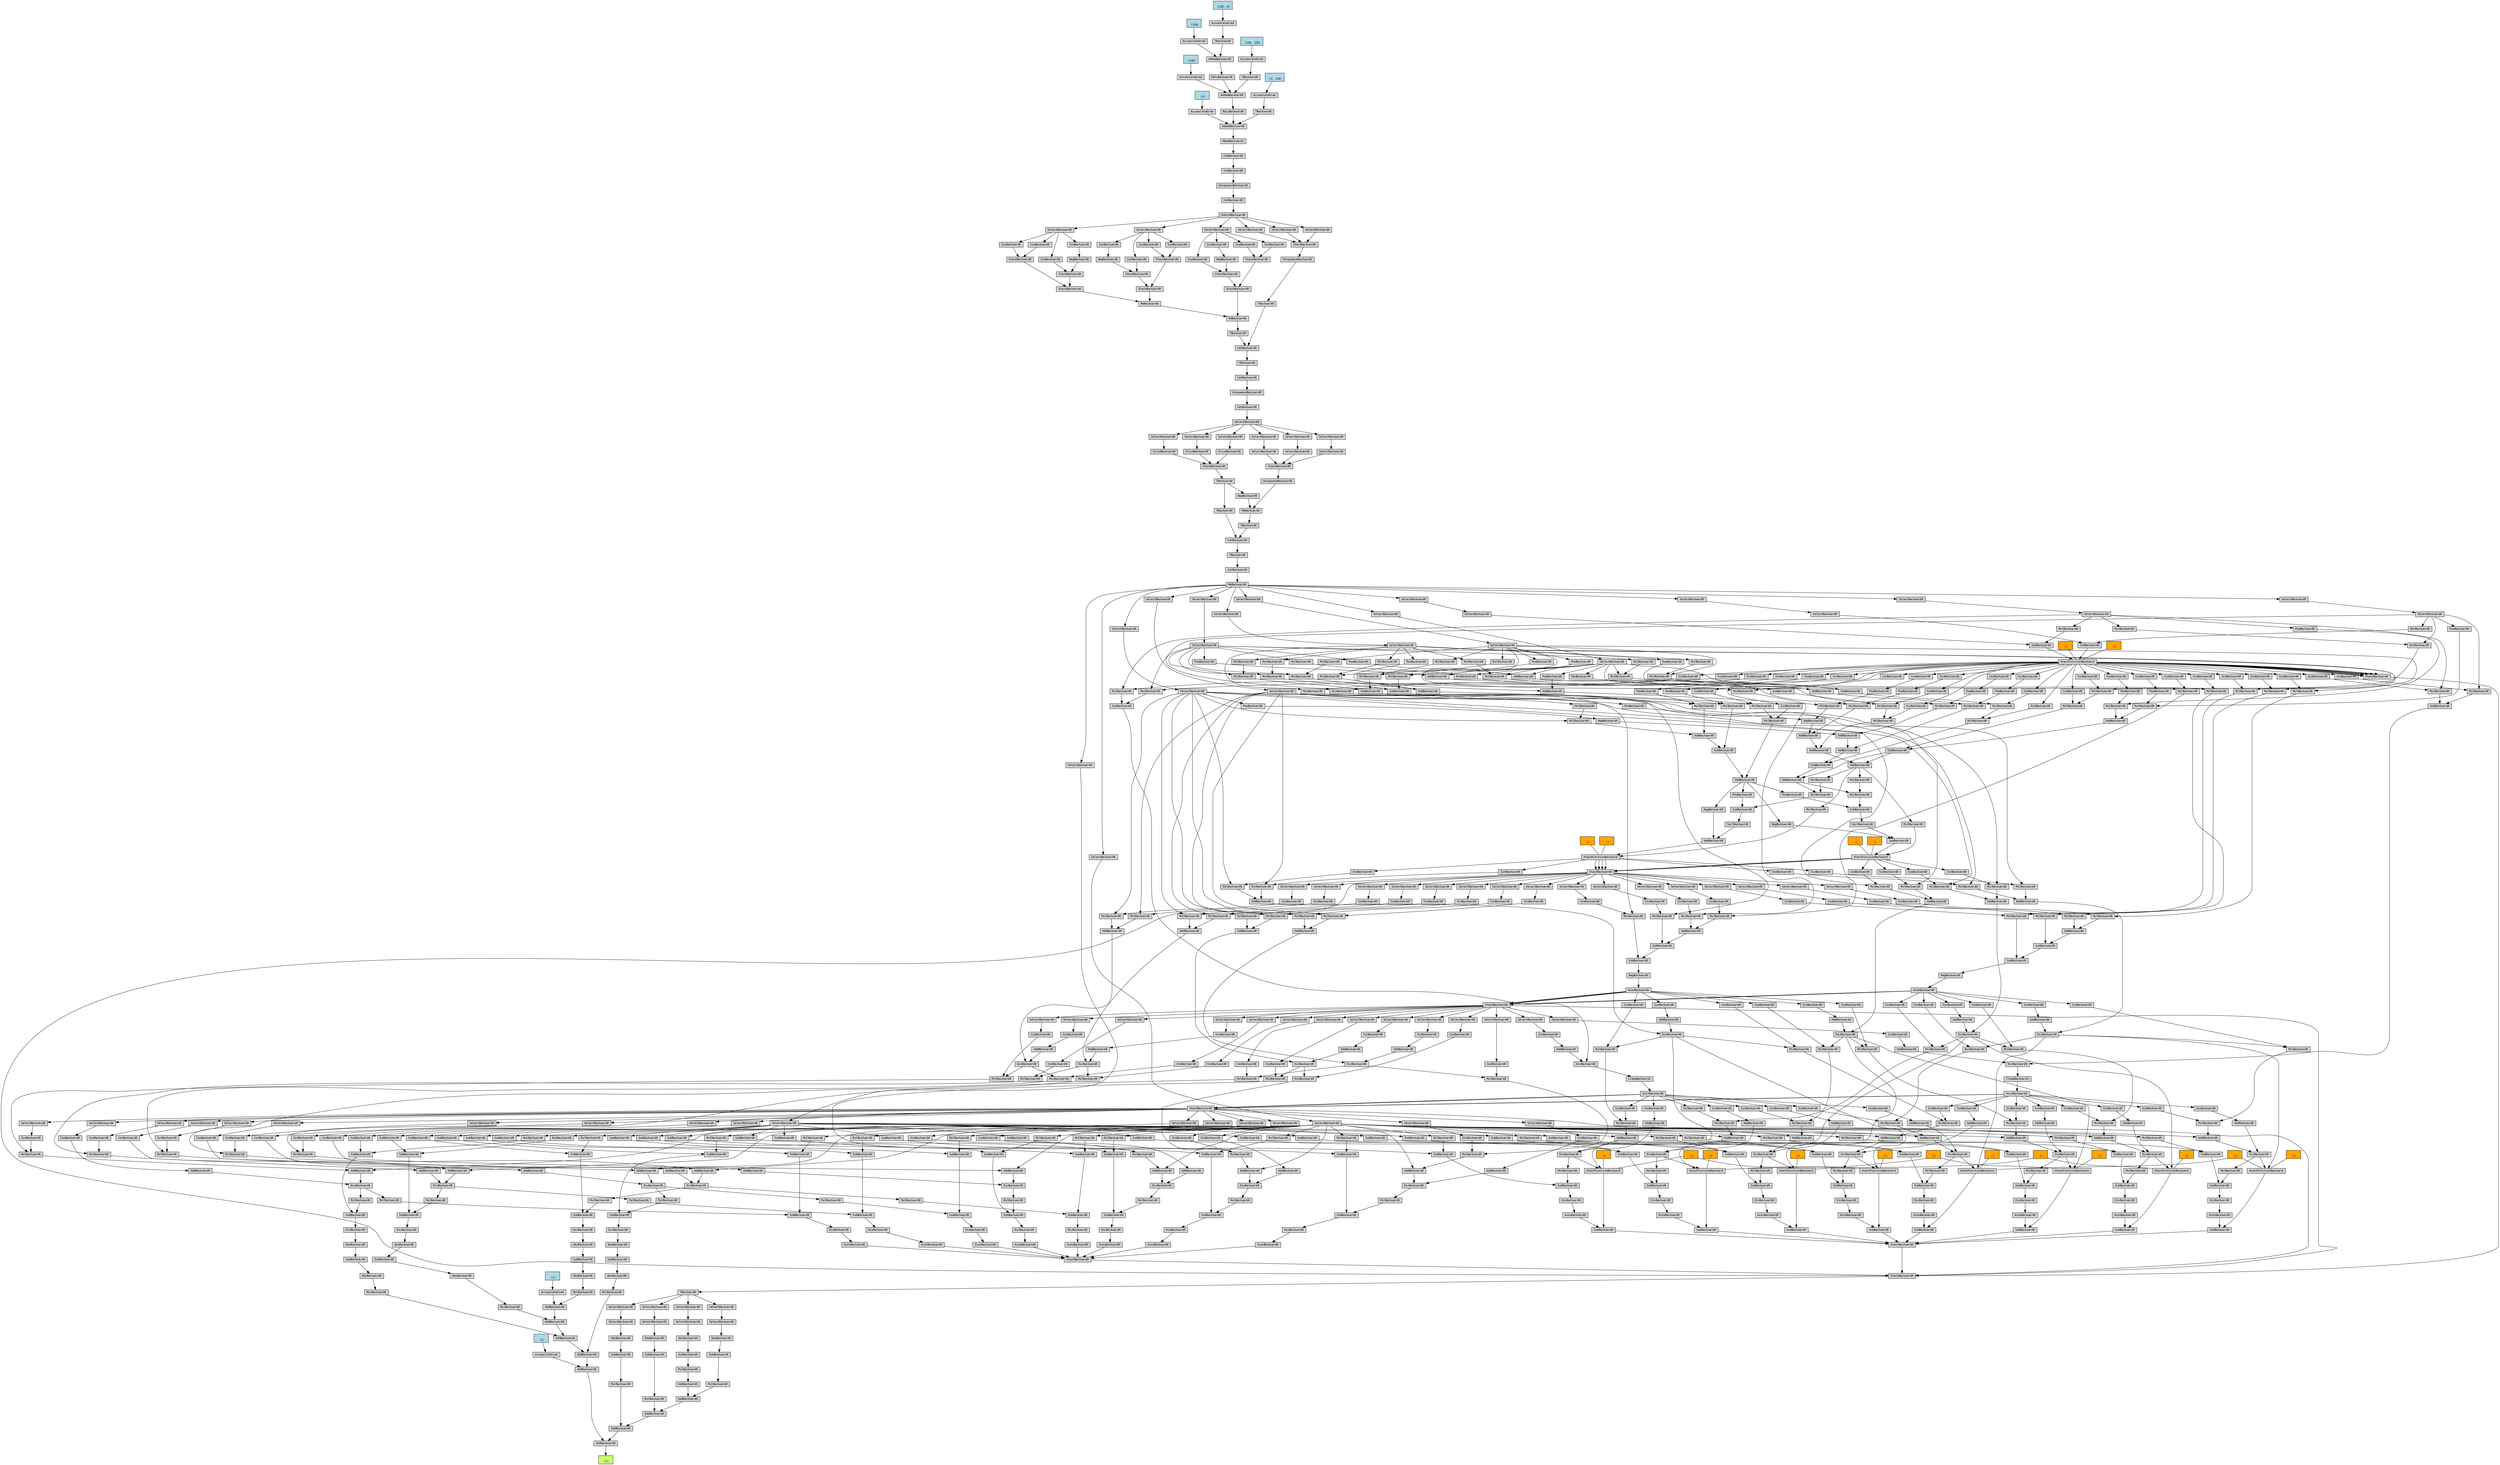 digraph {
	graph [size="278.7,278.7"]
	node [align=left fontname=monospace fontsize=10 height=0.2 ranksep=0.1 shape=box style=filled]
	140115870191984 [label="
 (1)" fillcolor=darkolivegreen1]
	140115869977424 [label=AddBackward0]
	140115869977280 -> 140115869977424
	140115869977280 [label=AddBackward0]
	140115869977712 -> 140115869977280
	140115870004016 [label="
 (1)" fillcolor=lightblue]
	140115870004016 -> 140115869977712
	140115869977712 [label=AccumulateGrad]
	140115869977376 -> 140115869977280
	140115869977376 [label=AddBackward0]
	140115869977520 -> 140115869977376
	140115869977520 [label=AddBackward0]
	140115869977136 -> 140115869977520
	140115869977136 [label=AddBackward0]
	140115869981024 -> 140115869977136
	140115869981024 [label=AddBackward0]
	140115869981120 -> 140115869981024
	140115870066432 [label="
 (1)" fillcolor=lightblue]
	140115870066432 -> 140115869981120
	140115869981120 [label=AccumulateGrad]
	140115869981072 -> 140115869981024
	140115869981072 [label=MulBackward0]
	140115869981168 -> 140115869981072
	140115869981168 [label=AbsBackward0]
	140115869981360 -> 140115869981168
	140115869981360 [label=SubBackward0]
	140115869981456 -> 140115869981360
	140115869981456 [label=AbsBackward0]
	140115869981552 -> 140115869981456
	140115869981552 [label=DivBackward0]
	140115869981648 -> 140115869981552
	140115869981648 [label=SubBackward0]
	140115869981744 -> 140115869981648
	140115869981744 [label=SubBackward0]
	140115869981888 -> 140115869981744
	140115869981888 [label=SubBackward0]
	140115869982032 -> 140115869981888
	140115869982032 [label=SelectBackward0]
	140115869982128 -> 140115869982032
	140115869982128 [label=SelectBackward0]
	140115869982224 -> 140115869982128
	140115869982224 [label=MmBackward0]
	140115869982320 -> 140115869982224
	140115869982320 [label=CatBackward0]
	140115869982416 -> 140115869982320
	140115869982416 [label=TBackward0]
	140115869982512 -> 140115869982416
	140115869982512 [label=CatBackward0]
	140115869982608 -> 140115869982512
	140115869982608 [label=TBackward0]
	140115869982752 -> 140115869982608
	140115869982752 [label=TBackward0]
	140115869982848 -> 140115869982752
	140115869982848 [label=StackBackward0]
	140115869982944 -> 140115869982848
	140115869982944 [label=SliceBackward0]
	140115869983136 -> 140115869982944
	140115869983136 [label=SelectBackward0]
	140115869983232 -> 140115869983136
	140115869983232 [label=SelectBackward0]
	140115869983328 -> 140115869983232
	140115869983328 [label=CatBackward0]
	140115869983424 -> 140115869983328
	140115869983424 [label=UnsqueezeBackward0]
	140115869983520 -> 140115869983424
	140115869983520 [label=CatBackward0]
	140115869983616 -> 140115869983520
	140115869983616 [label=TBackward0]
	140115869983712 -> 140115869983616
	140115869983712 [label=CatBackward0]
	140115869983808 -> 140115869983712
	140115869983808 [label=TBackward0]
	140115869983952 -> 140115869983808
	140115869983952 [label=MmBackward0]
	140115869984048 -> 140115869983952
	140115869984048 [label=StackBackward0]
	140115869984192 -> 140115869984048
	140115869984192 [label=StackBackward0]
	140115869984336 -> 140115869984192
	140115869984336 [label=CosBackward0]
	140115869984480 -> 140115869984336
	140115869984480 [label=SelectBackward0]
	140115869984576 -> 140115869984480
	140115869984576 [label=UnbindBackward0]
	140115869984672 -> 140115869984576
	140115869984672 [label=CatBackward0]
	140115869984768 -> 140115869984672
	140115869984768 [label=UnsqueezeBackward0]
	140115869984864 -> 140115869984768
	140115869984864 [label=CatBackward0]
	140115869984960 -> 140115869984864
	140115869984960 [label=CatBackward0]
	140115869985056 -> 140115869984960
	140115869985056 [label=MeanBackward1]
	140115869985152 -> 140115869985056
	140115869985152 [label=AddmmBackward0]
	140115869985200 -> 140115869985152
	140115869994256 [label="
 (3)" fillcolor=lightblue]
	140115869994256 -> 140115869985200
	140115869985200 [label=AccumulateGrad]
	140115869984384 -> 140115869985152
	140115869984384 [label=ReluBackward0]
	140115869985392 -> 140115869984384
	140115869985392 [label=AddmmBackward0]
	140115869985680 -> 140115869985392
	140115973860992 [label="
 (128)" fillcolor=lightblue]
	140115973860992 -> 140115869985680
	140115869985680 [label=AccumulateGrad]
	140115869985632 -> 140115869985392
	140115869985632 [label=ReluBackward0]
	140115869985776 -> 140115869985632
	140115869985776 [label=AddmmBackward0]
	140115869986016 -> 140115869985776
	140115973277072 [label="
 (128)" fillcolor=lightblue]
	140115973277072 -> 140115869986016
	140115869986016 [label=AccumulateGrad]
	140115869985968 -> 140115869985776
	140115869985968 [label=TBackward0]
	140115869986064 -> 140115869985968
	140115877026192 [label="
 (128, 6)" fillcolor=lightblue]
	140115877026192 -> 140115869986064
	140115869986064 [label=AccumulateGrad]
	140115869985584 -> 140115869985392
	140115869985584 [label=TBackward0]
	140115869986160 -> 140115869985584
	140115973858192 [label="
 (128, 128)" fillcolor=lightblue]
	140115973858192 -> 140115869986160
	140115869986160 [label=AccumulateGrad]
	140115869985296 -> 140115869985152
	140115869985296 [label=TBackward0]
	140115869985920 -> 140115869985296
	140115869994096 [label="
 (3, 128)" fillcolor=lightblue]
	140115869994096 -> 140115869985920
	140115869985920 [label=AccumulateGrad]
	140115869984288 -> 140115869984192
	140115869984288 [label=NegBackward0]
	140115869984624 -> 140115869984288
	140115869984624 [label=SinBackward0]
	140115869984480 -> 140115869984624
	140115869984144 -> 140115869984048
	140115869984144 [label=StackBackward0]
	140115869984816 -> 140115869984144
	140115869984816 [label=SinBackward0]
	140115869984480 -> 140115869984816
	140115869984528 -> 140115869984144
	140115869984528 [label=CosBackward0]
	140115869984480 -> 140115869984528
	140115869984000 -> 140115869983952
	140115869984000 [label=MmBackward0]
	140115869984720 -> 140115869984000
	140115869984720 [label=StackBackward0]
	140115869985008 -> 140115869984720
	140115869985008 [label=StackBackward0]
	140115869985728 -> 140115869985008
	140115869985728 [label=CosBackward0]
	140115869985536 -> 140115869985728
	140115869985536 [label=SelectBackward0]
	140115869984576 -> 140115869985536
	140115869985344 -> 140115869985008
	140115869985344 [label=SinBackward0]
	140115869985536 -> 140115869985344
	140115869984912 -> 140115869984720
	140115869984912 [label=StackBackward0]
	140115869986208 -> 140115869984912
	140115869986208 [label=NegBackward0]
	140115869986400 -> 140115869986208
	140115869986400 [label=SinBackward0]
	140115869985536 -> 140115869986400
	140115869985872 -> 140115869984912
	140115869985872 [label=CosBackward0]
	140115869985536 -> 140115869985872
	140115869984240 -> 140115869984000
	140115869984240 [label=StackBackward0]
	140115869986448 -> 140115869984240
	140115869986448 [label=StackBackward0]
	140115869986304 -> 140115869986448
	140115869986304 [label=CosBackward0]
	140115869986640 -> 140115869986304
	140115869986640 [label=SelectBackward0]
	140115869984576 -> 140115869986640
	140115869986352 -> 140115869986448
	140115869986352 [label=NegBackward0]
	140115869986688 -> 140115869986352
	140115869986688 [label=SinBackward0]
	140115869986640 -> 140115869986688
	140115869985104 -> 140115869984240
	140115869985104 [label=StackBackward0]
	140115869986784 -> 140115869985104
	140115869986784 [label=SinBackward0]
	140115869986640 -> 140115869986784
	140115869986736 -> 140115869985104
	140115869986736 [label=CosBackward0]
	140115869986640 -> 140115869986736
	140115869983760 -> 140115869983712
	140115869983760 [label=TBackward0]
	140115869984096 -> 140115869983760
	140115869984096 [label=UnsqueezeBackward0]
	140115869986496 -> 140115869984096
	140115869986496 [label=StackBackward0]
	140115869986592 -> 140115869986496
	140115869986592 [label=SelectBackward0]
	140115869984576 -> 140115869986592
	140115869986544 -> 140115869986496
	140115869986544 [label=SelectBackward0]
	140115869984576 -> 140115869986544
	140115869983904 -> 140115869986496
	140115869983904 [label=SelectBackward0]
	140115869984576 -> 140115869983904
	140115869982896 -> 140115869982848
	140115869982896 [label=SliceBackward0]
	140115869983280 -> 140115869982896
	140115869983280 [label=SelectBackward0]
	140115869983232 -> 140115869983280
	140115869982656 -> 140115869982848
	140115869982656 [label=SliceBackward0]
	140115869983376 -> 140115869982656
	140115869983376 [label=SelectBackward0]
	140115869983232 -> 140115869983376
	140115869982560 -> 140115869982512
	140115869982560 [label=TBackward0]
	140115869982992 -> 140115869982560
	140115869982992 [label=MmBackward0]
	140115869983568 -> 140115869982992
	140115869983568 [label=NegBackward0]
	140115869982752 -> 140115869983568
	140115869983472 -> 140115869982992
	140115869983472 [label=UnsqueezeBackward0]
	140115869983088 -> 140115869983472
	140115869983088 [label=StackBackward0]
	140115869983856 -> 140115869983088
	140115869983856 [label=SelectBackward0]
	140115869986928 -> 140115869983856
	140115869986928 [label=SelectBackward0]
	140115869983232 -> 140115869986928
	140115869983040 -> 140115869983088
	140115869983040 [label=SelectBackward0]
	140115869986880 -> 140115869983040
	140115869986880 [label=SelectBackward0]
	140115869983232 -> 140115869986880
	140115869983664 -> 140115869983088
	140115869983664 [label=SelectBackward0]
	140115869986832 -> 140115869983664
	140115869986832 [label=SelectBackward0]
	140115869983232 -> 140115869986832
	140115869981840 -> 140115869981744
	140115869981840 [label=MulBackward0]
	140115869982176 -> 140115869981840
	140115869982176 [label=SelectBackward0]
	140115869982368 -> 140115869982176
	140115869982368 [label=SelectBackward0]
	140115869982224 -> 140115869982368
	140115869981696 -> 140115869981648
	140115869981696 [label=MulBackward0]
	140115869982272 -> 140115869981696
	140115869982272 [label=DivBackward0]
	140115869982464 -> 140115869982272
	140115869982464 [label=AddBackward0]
	140115869982176 -> 140115869982464
	140115869982704 -> 140115869982464
	140115869982704 [label=MulBackward0]
	140115869984432 -> 140115869982704
	140115869984432 [label=MulBackward0]
	140115869986976 -> 140115869984432
	140115869986976 [label=DivBackward0]
	140115869987216 -> 140115869986976
	140115869987216 [label=AddBackward0]
	140115869987360 -> 140115869987216
	140115869987360 [label=MulBackward0]
	140115869987504 -> 140115869987360
	140115869987504 [label=SelectBackward0]
	140115869987648 -> 140115869987504
	140115869987648 [label=SelectBackward0]
	140115869982224 -> 140115869987648
	140115869987456 -> 140115869987360
	140115869987456 [label=CosBackward0]
	140115869987696 -> 140115869987456
	140115869987696 [label=SelectBackward0]
	140115869987792 -> 140115869987696
	140115869987792 [label=StackBackward0]
	140115874954784 -> 140115869987792
	140115874954784 [label=Atan2FunctionBackward]
	140115869987936 -> 140115874954784
	140115869987936 [label=AddBackward0]
	140115869988080 -> 140115869987936
	140115869988080 [label=NegBackward0]
	140115869988224 -> 140115869988080
	140115869988224 [label=AddBackward0]
	140115869988320 -> 140115869988224
	140115869988320 [label=SubBackward0]
	140115869988464 -> 140115869988320
	140115869988464 [label=AddBackward0]
	140115869988608 -> 140115869988464
	140115869988608 [label=MulBackward0]
	140115869988752 -> 140115869988608
	140115869988752 [label=MulBackward0]
	140115869988848 -> 140115869988752
	140115869988848 [label=SelectBackward0]
	140115869988944 -> 140115869988848
	140115869988944 [label=SelectBackward0]
	140115869982224 -> 140115869988944
	140115869987504 -> 140115869988608
	140115869988560 -> 140115869988464
	140115869988560 [label=MulBackward0]
	140115869988896 -> 140115869988560
	140115869988896 [label=SubBackward0]
	140115869988656 -> 140115869988896
	140115869988656 [label=MulBackward0]
	140115869989184 -> 140115869988656
	140115869989184 [label=MulBackward0]
	140115869989328 -> 140115869989184
	140115869989328 [label=SelectBackward0]
	140115869989424 -> 140115869989328
	140115869989424 [label=SelectBackward0]
	140115869982224 -> 140115869989424
	140115869989136 -> 140115869988656
	140115869989136 [label=SelectBackward0]
	140115869989520 -> 140115869989136
	140115869989520 [label=SelectBackward0]
	140115869982224 -> 140115869989520
	140115869988992 -> 140115869988896
	140115869988992 [label=MulBackward0]
	140115869989232 -> 140115869988992
	140115869989232 [label=MulBackward0]
	140115869989568 -> 140115869989232
	140115869989568 [label=SelectBackward0]
	140115869989664 -> 140115869989568
	140115869989664 [label=SelectBackward0]
	140115869982224 -> 140115869989664
	140115869989376 -> 140115869988992
	140115869989376 [label=SelectBackward0]
	140115869989760 -> 140115869989376
	140115869989760 [label=SelectBackward0]
	140115869982224 -> 140115869989760
	140115869988800 -> 140115869988560
	140115869988800 [label=PowBackward0]
	140115869989616 -> 140115869988800
	140115869989616 [label=CosBackward0]
	140115874954544 -> 140115869989616
	140115874954544 [label=Atan2FunctionBackward]
	140115869989280 -> 140115874954544
	140115869989280 [label=SubBackward0]
	140115869989904 -> 140115869989280
	140115869989904 [label=SelectBackward0]
	140115869990048 -> 140115869989904
	140115869990048 [label=SelectBackward0]
	140115869982224 -> 140115869990048
	140115869989856 -> 140115869989280
	140115869989856 [label=MulBackward0]
	140115869990096 -> 140115869989856
	140115869990096 [label=SelectBackward0]
	140115869990192 -> 140115869990096
	140115869990192 [label=SelectBackward0]
	140115869982224 -> 140115869990192
	140115869989040 -> 140115874954544
	140115869989040 [label=SubBackward0]
	140115869989952 -> 140115869989040
	140115869989952 [label=SelectBackward0]
	140115869990000 -> 140115869989952
	140115869990000 [label=SelectBackward0]
	140115869982224 -> 140115869990000
	140115869990144 -> 140115869989040
	140115869990144 [label=MulBackward0]
	140115869990336 -> 140115869990144
	140115869990336 [label=SelectBackward0]
	140115869990432 -> 140115869990336
	140115869990432 [label=SelectBackward0]
	140115869982224 -> 140115869990432
	140115870065632 -> 140115874954544 [dir=none]
	140115870065632 [label="
 ()" fillcolor=orange]
	140115870066352 -> 140115874954544 [dir=none]
	140115870066352 [label="
 ()" fillcolor=orange]
	140115869988416 -> 140115869988320
	140115869988416 [label=MulBackward0]
	140115869989088 -> 140115869988416
	140115869989088 [label=SubBackward0]
	140115869989808 -> 140115869989088
	140115869989808 [label=MulBackward0]
	140115869990528 -> 140115869989808
	140115869990528 [label=MulBackward0]
	140115869989328 -> 140115869990528
	140115869989136 -> 140115869989808
	140115869989472 -> 140115869989088
	140115869989472 [label=MulBackward0]
	140115869990480 -> 140115869989472
	140115869990480 [label=MulBackward0]
	140115869989568 -> 140115869990480
	140115869989376 -> 140115869989472
	140115869988704 -> 140115869988416
	140115869988704 [label=PowBackward0]
	140115869990576 -> 140115869988704
	140115869990576 [label=SinBackward0]
	140115874954544 -> 140115869990576
	140115869988272 -> 140115869988224
	140115869988272 [label=MulBackward0]
	140115869990240 -> 140115869988272
	140115869990240 [label=MulBackward0]
	140115869989712 -> 140115869990240
	140115869989712 [label=AddBackward0]
	140115869990720 -> 140115869989712
	140115869990720 [label=MulBackward0]
	140115869990864 -> 140115869990720
	140115869990864 [label=MulBackward0]
	140115869989328 -> 140115869990864
	140115869989376 -> 140115869990720
	140115869990672 -> 140115869989712
	140115869990672 [label=MulBackward0]
	140115869990768 -> 140115869990672
	140115869990768 [label=MulBackward0]
	140115869989568 -> 140115869990768
	140115869989136 -> 140115869990672
	140115869990384 -> 140115869990240
	140115869990384 [label=CosBackward0]
	140115874954544 -> 140115869990384
	140115869988512 -> 140115869988272
	140115869988512 [label=SinBackward0]
	140115874954544 -> 140115869988512
	140115869988032 -> 140115869987936
	140115869988032 [label=SqrtBackward0]
	140115869988368 -> 140115869988032
	140115869988368 [label=SubBackward0]
	140115869990816 -> 140115869988368
	140115869990816 [label=PowBackward0]
	140115869988224 -> 140115869990816
	140115869990624 -> 140115869988368
	140115869990624 [label=MulBackward0]
	140115869990288 -> 140115869990624
	140115869990288 [label=MulBackward0]
	140115870318848 -> 140115869990288
	140115870318848 [label=AddBackward0]
	140115870318944 -> 140115870318848
	140115870318944 [label=AddBackward0]
	140115870319088 -> 140115870318944
	140115870319088 [label=AddBackward0]
	140115870319232 -> 140115870319088
	140115870319232 [label=AddBackward0]
	140115870319376 -> 140115870319232
	140115870319376 [label=PowBackward0]
	140115869988848 -> 140115870319376
	140115870319328 -> 140115870319232
	140115870319328 [label=MulBackward0]
	140115870319424 -> 140115870319328
	140115870319424 [label=AddBackward0]
	140115870319664 -> 140115870319424
	140115870319664 [label=PowBackward0]
	140115869989328 -> 140115870319664
	140115870319616 -> 140115870319424
	140115870319616 [label=PowBackward0]
	140115869989376 -> 140115870319616
	140115870319472 -> 140115870319328
	140115870319472 [label=PowBackward0]
	140115870319760 -> 140115870319472
	140115870319760 [label=CosBackward0]
	140115874954544 -> 140115870319760
	140115870319184 -> 140115870319088
	140115870319184 [label=MulBackward0]
	140115870319712 -> 140115870319184
	140115870319712 [label=AddBackward0]
	140115870319568 -> 140115870319712
	140115870319568 [label=PowBackward0]
	140115869989568 -> 140115870319568
	140115870319808 -> 140115870319712
	140115870319808 [label=PowBackward0]
	140115869989136 -> 140115870319808
	140115870319520 -> 140115870319184
	140115870319520 [label=PowBackward0]
	140115870319952 -> 140115870319520
	140115870319952 [label=SinBackward0]
	140115874954544 -> 140115870319952
	140115870319040 -> 140115870318944
	140115870319040 [label=MulBackward0]
	140115870319904 -> 140115870319040
	140115870319904 [label=MulBackward0]
	140115870319856 -> 140115870319904
	140115870319856 [label=SubBackward0]
	140115870320192 -> 140115870319856
	140115870320192 [label=MulBackward0]
	140115870320336 -> 140115870320192
	140115870320336 [label=MulBackward0]
	140115869989328 -> 140115870320336
	140115869989568 -> 140115870320192
	140115870320144 -> 140115870319856
	140115870320144 [label=MulBackward0]
	140115870320384 -> 140115870320144
	140115870320384 [label=MulBackward0]
	140115869989136 -> 140115870320384
	140115869989376 -> 140115870320144
	140115870320000 -> 140115870319904
	140115870320000 [label=CosBackward0]
	140115874954544 -> 140115870320000
	140115870319280 -> 140115870319040
	140115870319280 [label=SinBackward0]
	140115874954544 -> 140115870319280
	140115870318896 -> 140115870318848
	140115870318896 [label=SubBackward0]
	140115870320432 -> 140115870318896
	140115870320432 [label=AddBackward0]
	140115870320096 -> 140115870320432
	140115870320096 [label=MulBackward0]
	140115870320528 -> 140115870320096
	140115870320528 [label=PowBackward0]
	140115869990096 -> 140115870320528
	140115870320288 -> 140115870320096
	140115870320288 [label=PowBackward0]
	140115870320624 -> 140115870320288
	140115870320624 [label=CosBackward0]
	140115874954544 -> 140115870320624
	140115870320048 -> 140115870320432
	140115870320048 [label=MulBackward0]
	140115870320816 -> 140115870320048
	140115870320816 [label=PowBackward0]
	140115869990336 -> 140115870320816
	140115870320672 -> 140115870320048
	140115870320672 [label=PowBackward0]
	140115870320768 -> 140115870320672
	140115870320768 [label=SinBackward0]
	140115874954544 -> 140115870320768
	140115870319136 -> 140115870318896
	140115870319136 [label=MulBackward0]
	140115870320720 -> 140115870319136
	140115870320720 [label=MulBackward0]
	140115870320864 -> 140115870320720
	140115870320864 [label=MulBackward0]
	140115870321104 -> 140115870320864
	140115870321104 [label=MulBackward0]
	140115869990336 -> 140115870321104
	140115869990096 -> 140115870320864
	140115870320912 -> 140115870320720
	140115870320912 [label=SinBackward0]
	140115874954544 -> 140115870320912
	140115870320240 -> 140115870319136
	140115870320240 [label=CosBackward0]
	140115874954544 -> 140115870320240
	140115870318752 -> 140115869990624
	140115870318752 [label=AddBackward0]
	140115870318992 -> 140115870318752
	140115870318992 [label=SubBackward0]
	140115870321200 -> 140115870318992
	140115870321200 [label=AddBackward0]
	140115870321056 -> 140115870321200
	140115870321056 [label=AddBackward0]
	140115870321296 -> 140115870321056
	140115870321296 [label=NegBackward0]
	140115870321440 -> 140115870321296
	140115870321440 [label=PowBackward0]
	140115869987504 -> 140115870321440
	140115870321248 -> 140115870321056
	140115870321248 [label=MulBackward0]
	140115870321488 -> 140115870321248
	140115870321488 [label=AddBackward0]
	140115870321632 -> 140115870321488
	140115870321632 [label=PowBackward0]
	140115869989568 -> 140115870321632
	140115870321584 -> 140115870321488
	140115870321584 [label=PowBackward0]
	140115869989136 -> 140115870321584
	140115870321536 -> 140115870321248
	140115870321536 [label=PowBackward0]
	140115870321728 -> 140115870321536
	140115870321728 [label=CosBackward0]
	140115874954544 -> 140115870321728
	140115870320960 -> 140115870321200
	140115870320960 [label=MulBackward0]
	140115870321680 -> 140115870320960
	140115870321680 [label=AddBackward0]
	140115870321344 -> 140115870321680
	140115870321344 [label=PowBackward0]
	140115869989328 -> 140115870321344
	140115870321776 -> 140115870321680
	140115870321776 [label=PowBackward0]
	140115869989376 -> 140115870321776
	140115870321392 -> 140115870320960
	140115870321392 [label=PowBackward0]
	140115870321920 -> 140115870321392
	140115870321920 [label=SinBackward0]
	140115874954544 -> 140115870321920
	140115870320480 -> 140115870318992
	140115870320480 [label=MulBackward0]
	140115870321872 -> 140115870320480
	140115870321872 [label=MulBackward0]
	140115870321824 -> 140115870321872
	140115870321824 [label=SubBackward0]
	140115870322160 -> 140115870321824
	140115870322160 [label=MulBackward0]
	140115870322304 -> 140115870322160
	140115870322304 [label=MulBackward0]
	140115869989328 -> 140115870322304
	140115869989568 -> 140115870322160
	140115870322112 -> 140115870321824
	140115870322112 [label=MulBackward0]
	140115870322352 -> 140115870322112
	140115870322352 [label=MulBackward0]
	140115869989136 -> 140115870322352
	140115869989376 -> 140115870322112
	140115870321968 -> 140115870321872
	140115870321968 [label=CosBackward0]
	140115874954544 -> 140115870321968
	140115870321008 -> 140115870320480
	140115870321008 [label=SinBackward0]
	140115874954544 -> 140115870321008
	140115870318896 -> 140115870318752
	140115869987600 -> 140115874954784
	140115869987600 [label=MulBackward0]
	140115870318848 -> 140115869987600
	140115870006416 -> 140115874954784 [dir=none]
	140115870006416 [label="
 ()" fillcolor=orange]
	140115870006816 -> 140115874954784 [dir=none]
	140115870006816 [label="
 ()" fillcolor=orange]
	140115889416096 -> 140115869987792
	140115889416096 [label=Atan2FunctionBackward]
	140115869988128 -> 140115889416096
	140115869988128 [label=SubBackward0]
	140115869987984 -> 140115869988128
	140115869987984 [label=NegBackward0]
	140115869988224 -> 140115869987984
	140115870318704 -> 140115869988128
	140115870318704 [label=SqrtBackward0]
	140115870318800 -> 140115870318704
	140115870318800 [label=SubBackward0]
	140115870322016 -> 140115870318800
	140115870322016 [label=PowBackward0]
	140115869988224 -> 140115870322016
	140115870322448 -> 140115870318800
	140115870322448 [label=MulBackward0]
	140115870322064 -> 140115870322448
	140115870322064 [label=MulBackward0]
	140115870318848 -> 140115870322064
	140115870318752 -> 140115870322448
	140115869988176 -> 140115889416096
	140115869988176 [label=MulBackward0]
	140115870318848 -> 140115869988176
	140115870005296 -> 140115889416096 [dir=none]
	140115870005296 [label="
 ()" fillcolor=orange]
	140115870001136 -> 140115889416096 [dir=none]
	140115870001136 [label="
 ()" fillcolor=orange]
	140115874954784 -> 140115869987792
	140115889416096 -> 140115869987792
	140115874954784 -> 140115869987792
	140115889416096 -> 140115869987792
	140115874954784 -> 140115869987792
	140115889416096 -> 140115869987792
	140115869987312 -> 140115869987216
	140115869987312 [label=MulBackward0]
	140115869988848 -> 140115869987312
	140115869987552 -> 140115869987312
	140115869987552 [label=SinBackward0]
	140115869987840 -> 140115869987552
	140115869987840 [label=SelectBackward0]
	140115869987792 -> 140115869987840
	140115869987168 -> 140115869986976
	140115869987168 [label=AddBackward0]
	140115869987888 -> 140115869987168
	140115869987888 [label=SinBackward0]
	140115869987408 -> 140115869987888
	140115869987408 [label=SelectBackward0]
	140115870318656 -> 140115869987408
	140115870318656 [label=StackBackward0]
	140115870322544 -> 140115870318656
	140115870322544 [label=AcosBackward0]
	140115870322592 -> 140115870322544
	140115870322592 [label=NegBackward0]
	140115870322688 -> 140115870322592
	140115870322688 [label=SubBackward0]
	140115870322784 -> 140115870322688
	140115870322784 [label=SubBackward0]
	140115870322928 -> 140115870322784
	140115870322928 [label=AddBackward0]
	140115870323072 -> 140115870322928
	140115870323072 [label=MulBackward0]
	140115870323216 -> 140115870323072
	140115870323216 [label=MulBackward0]
	140115869989376 -> 140115870323216
	140115870323360 -> 140115870323216
	140115870323360 [label=CosBackward0]
	140115874954544 -> 140115870323360
	140115870323168 -> 140115870323072
	140115870323168 [label=CosBackward0]
	140115870323408 -> 140115870323168
	140115870323408 [label=SelectBackward0]
	140115869987792 -> 140115870323408
	140115870323024 -> 140115870322928
	140115870323024 [label=MulBackward0]
	140115870323504 -> 140115870323024
	140115870323504 [label=MulBackward0]
	140115869989568 -> 140115870323504
	140115870323552 -> 140115870323504
	140115870323552 [label=CosBackward0]
	140115874954544 -> 140115870323552
	140115870323456 -> 140115870323024
	140115870323456 [label=SinBackward0]
	140115870323600 -> 140115870323456
	140115870323600 [label=SelectBackward0]
	140115869987792 -> 140115870323600
	140115870322880 -> 140115870322784
	140115870322880 [label=MulBackward0]
	140115870323648 -> 140115870322880
	140115870323648 [label=MulBackward0]
	140115869989136 -> 140115870323648
	140115870323312 -> 140115870323648
	140115870323312 [label=SinBackward0]
	140115874954544 -> 140115870323312
	140115870323120 -> 140115870322880
	140115870323120 [label=CosBackward0]
	140115870323744 -> 140115870323120
	140115870323744 [label=SelectBackward0]
	140115869987792 -> 140115870323744
	140115870322736 -> 140115870322688
	140115870322736 [label=MulBackward0]
	140115870323792 -> 140115870322736
	140115870323792 [label=MulBackward0]
	140115869989328 -> 140115870323792
	140115870323264 -> 140115870323792
	140115870323264 [label=SinBackward0]
	140115874954544 -> 140115870323264
	140115870322976 -> 140115870322736
	140115870322976 [label=SinBackward0]
	140115870323888 -> 140115870322976
	140115870323888 [label=SelectBackward0]
	140115869987792 -> 140115870323888
	140115870322544 -> 140115870318656
	140115870322208 -> 140115870318656
	140115870322208 [label=AcosBackward0]
	140115870322496 -> 140115870322208
	140115870322496 [label=NegBackward0]
	140115870323936 -> 140115870322496
	140115870323936 [label=SubBackward0]
	140115870323840 -> 140115870323936
	140115870323840 [label=SubBackward0]
	140115870324080 -> 140115870323840
	140115870324080 [label=AddBackward0]
	140115870324224 -> 140115870324080
	140115870324224 [label=MulBackward0]
	140115870324368 -> 140115870324224
	140115870324368 [label=MulBackward0]
	140115869989376 -> 140115870324368
	140115870324512 -> 140115870324368
	140115870324512 [label=CosBackward0]
	140115874954544 -> 140115870324512
	140115870324320 -> 140115870324224
	140115870324320 [label=CosBackward0]
	140115870324560 -> 140115870324320
	140115870324560 [label=SelectBackward0]
	140115869987792 -> 140115870324560
	140115870324176 -> 140115870324080
	140115870324176 [label=MulBackward0]
	140115870324656 -> 140115870324176
	140115870324656 [label=MulBackward0]
	140115869989568 -> 140115870324656
	140115870324704 -> 140115870324656
	140115870324704 [label=CosBackward0]
	140115874954544 -> 140115870324704
	140115870324608 -> 140115870324176
	140115870324608 [label=SinBackward0]
	140115870324752 -> 140115870324608
	140115870324752 [label=SelectBackward0]
	140115869987792 -> 140115870324752
	140115870324032 -> 140115870323840
	140115870324032 [label=MulBackward0]
	140115870324800 -> 140115870324032
	140115870324800 [label=MulBackward0]
	140115869989136 -> 140115870324800
	140115870324464 -> 140115870324800
	140115870324464 [label=SinBackward0]
	140115874954544 -> 140115870324464
	140115870324272 -> 140115870324032
	140115870324272 [label=CosBackward0]
	140115870324896 -> 140115870324272
	140115870324896 [label=SelectBackward0]
	140115869987792 -> 140115870324896
	140115870323984 -> 140115870323936
	140115870323984 [label=MulBackward0]
	140115870324944 -> 140115870323984
	140115870324944 [label=MulBackward0]
	140115869989328 -> 140115870324944
	140115870324416 -> 140115870324944
	140115870324416 [label=SinBackward0]
	140115874954544 -> 140115870324416
	140115870324128 -> 140115870323984
	140115870324128 [label=SinBackward0]
	140115870325040 -> 140115870324128
	140115870325040 [label=SelectBackward0]
	140115869987792 -> 140115870325040
	140115870322208 -> 140115870318656
	140115870322544 -> 140115870318656
	140115870322544 -> 140115870318656
	140115870322208 -> 140115870318656
	140115870322208 -> 140115870318656
	140115869987120 -> 140115869984432
	140115869987120 [label=CosBackward0]
	140115869987264 -> 140115869987120
	140115869987264 [label=SelectBackward0]
	140115870318656 -> 140115869987264
	140115869983184 -> 140115869982704
	140115869983184 [label=SinBackward0]
	140115869987024 -> 140115869983184
	140115869987024 [label=SelectBackward0]
	140115869987072 -> 140115869987024
	140115869987072 [label=StackBackward0]
	140115870322832 -> 140115869987072
	140115870322832 [label=AsinBackward0]
	140115870325088 -> 140115870322832
	140115870325088 [label=ClampBackward1]
	140115870324992 -> 140115870325088
	140115870324992 [label=DivBackward0]
	140115870325184 -> 140115870324992
	140115870325184 [label=SubBackward0]
	140115870325328 -> 140115870325184
	140115870325328 [label=MulBackward0]
	140115869990336 -> 140115870325328
	140115870325472 -> 140115870325328
	140115870325472 [label=SinBackward0]
	140115874954544 -> 140115870325472
	140115870325280 -> 140115870325184
	140115870325280 [label=MulBackward0]
	140115869990096 -> 140115870325280
	140115870325520 -> 140115870325280
	140115870325520 [label=CosBackward0]
	140115874954544 -> 140115870325520
	140115870324848 -> 140115870324992
	140115870324848 [label=AddBackward0]
	140115870325616 -> 140115870324848
	140115870325616 [label=SinBackward0]
	140115870325424 -> 140115870325616
	140115870325424 [label=SelectBackward0]
	140115870318656 -> 140115870325424
	140115870322640 -> 140115869987072
	140115870322640 [label=AsinBackward0]
	140115870322256 -> 140115870322640
	140115870322256 [label=ClampBackward1]
	140115870325376 -> 140115870322256
	140115870325376 [label=DivBackward0]
	140115870325664 -> 140115870325376
	140115870325664 [label=SubBackward0]
	140115870325808 -> 140115870325664
	140115870325808 [label=MulBackward0]
	140115869990336 -> 140115870325808
	140115870325952 -> 140115870325808
	140115870325952 [label=SinBackward0]
	140115874954544 -> 140115870325952
	140115870325760 -> 140115870325664
	140115870325760 [label=MulBackward0]
	140115869990096 -> 140115870325760
	140115870326000 -> 140115870325760
	140115870326000 [label=CosBackward0]
	140115874954544 -> 140115870326000
	140115870325712 -> 140115870325376
	140115870325712 [label=AddBackward0]
	140115870326096 -> 140115870325712
	140115870326096 [label=SinBackward0]
	140115870325904 -> 140115870326096
	140115870325904 [label=SelectBackward0]
	140115870318656 -> 140115870325904
	140115870322832 -> 140115869987072
	140115870322640 -> 140115869987072
	140115870322832 -> 140115869987072
	140115870322640 -> 140115869987072
	140115870322832 -> 140115869987072
	140115870322640 -> 140115869987072
	140115869981936 -> 140115869982272
	140115869981936 [label=AddBackward0]
	140115869987744 -> 140115869981936
	140115869987744 [label=CosBackward0]
	140115869982800 -> 140115869987744
	140115869982800 [label=SelectBackward0]
	140115869987072 -> 140115869982800
	140115869975936 -> 140115869977136
	140115869975936 [label=MulBackward0]
	140115869981312 -> 140115869975936
	140115869981312 [label=AbsBackward0]
	140115869981504 -> 140115869981312
	140115869981504 [label=SubBackward0]
	140115869981264 -> 140115869981504
	140115869981264 [label=AbsBackward0]
	140115869981792 -> 140115869981264
	140115869981792 [label=DivBackward0]
	140115869981984 -> 140115869981792
	140115869981984 [label=SubBackward0]
	140115870325136 -> 140115869981984
	140115870325136 [label=SubBackward0]
	140115870326048 -> 140115870325136
	140115870326048 [label=SubBackward0]
	140115869982032 -> 140115870326048
	140115870323696 -> 140115870325136
	140115870323696 [label=MulBackward0]
	140115869982176 -> 140115870323696
	140115870325568 -> 140115869981984
	140115870325568 [label=MulBackward0]
	140115870325856 -> 140115870325568
	140115870325856 [label=DivBackward0]
	140115870326240 -> 140115870325856
	140115870326240 [label=AddBackward0]
	140115869982176 -> 140115870326240
	140115870326384 -> 140115870326240
	140115870326384 [label=MulBackward0]
	140115870326480 -> 140115870326384
	140115870326480 [label=MulBackward0]
	140115869986976 -> 140115870326480
	140115870326624 -> 140115870326480
	140115870326624 [label=CosBackward0]
	140115870326720 -> 140115870326624
	140115870326720 [label=SelectBackward0]
	140115870318656 -> 140115870326720
	140115870326432 -> 140115870326384
	140115870326432 [label=SinBackward0]
	140115870326816 -> 140115870326432
	140115870326816 [label=SelectBackward0]
	140115869987072 -> 140115870326816
	140115870326192 -> 140115870325856
	140115870326192 [label=AddBackward0]
	140115870326672 -> 140115870326192
	140115870326672 [label=CosBackward0]
	140115870326768 -> 140115870326672
	140115870326768 [label=SelectBackward0]
	140115869987072 -> 140115870326768
	140115869976416 -> 140115869977520
	140115869976416 [label=MulBackward0]
	140115869981408 -> 140115869976416
	140115869981408 [label=AbsBackward0]
	140115869982080 -> 140115869981408
	140115869982080 [label=SubBackward0]
	140115869980976 -> 140115869982080
	140115869980976 [label=AbsBackward0]
	140115870322400 -> 140115869980976
	140115870322400 [label=DivBackward0]
	140115870326528 -> 140115870322400
	140115870326528 [label=SubBackward0]
	140115870326576 -> 140115870326528
	140115870326576 [label=SubBackward0]
	140115870326960 -> 140115870326576
	140115870326960 [label=SubBackward0]
	140115869982032 -> 140115870326960
	140115870326912 -> 140115870326576
	140115870326912 [label=MulBackward0]
	140115869982176 -> 140115870326912
	140115870326864 -> 140115870326528
	140115870326864 [label=MulBackward0]
	140115870327056 -> 140115870326864
	140115870327056 [label=DivBackward0]
	140115870327152 -> 140115870327056
	140115870327152 [label=AddBackward0]
	140115869982176 -> 140115870327152
	140115870327296 -> 140115870327152
	140115870327296 [label=MulBackward0]
	140115870327392 -> 140115870327296
	140115870327392 [label=MulBackward0]
	140115870327536 -> 140115870327392
	140115870327536 [label=DivBackward0]
	140115870327680 -> 140115870327536
	140115870327680 [label=AddBackward0]
	140115870327824 -> 140115870327680
	140115870327824 [label=MulBackward0]
	140115869987504 -> 140115870327824
	140115870327968 -> 140115870327824
	140115870327968 [label=CosBackward0]
	140115870328064 -> 140115870327968
	140115870328064 [label=SelectBackward0]
	140115869987792 -> 140115870328064
	140115870327776 -> 140115870327680
	140115870327776 [label=MulBackward0]
	140115869988848 -> 140115870327776
	140115870328160 -> 140115870327776
	140115870328160 [label=SinBackward0]
	140115870327872 -> 140115870328160
	140115870327872 [label=SelectBackward0]
	140115869987792 -> 140115870327872
	140115870327632 -> 140115870327536
	140115870327632 [label=AddBackward0]
	140115870328112 -> 140115870327632
	140115870328112 [label=SinBackward0]
	140115870328208 -> 140115870328112
	140115870328208 [label=SelectBackward0]
	140115870318656 -> 140115870328208
	140115870327488 -> 140115870327392
	140115870327488 [label=CosBackward0]
	140115870328256 -> 140115870327488
	140115870328256 [label=SelectBackward0]
	140115870318656 -> 140115870328256
	140115870327344 -> 140115870327296
	140115870327344 [label=SinBackward0]
	140115870327920 -> 140115870327344
	140115870327920 [label=SelectBackward0]
	140115869987072 -> 140115870327920
	140115870327104 -> 140115870327056
	140115870327104 [label=AddBackward0]
	140115870328016 -> 140115870327104
	140115870328016 [label=CosBackward0]
	140115870328304 -> 140115870328016
	140115870328304 [label=SelectBackward0]
	140115869987072 -> 140115870328304
	140115869976992 -> 140115869977376
	140115869976992 [label=MulBackward0]
	140115869981600 -> 140115869976992
	140115869981600 [label=AbsBackward0]
	140115869977088 -> 140115869981600
	140115869977088 [label=SubBackward0]
	140115870321152 -> 140115869977088
	140115870321152 [label=AbsBackward0]
	140115870326336 -> 140115870321152
	140115870326336 [label=DivBackward0]
	140115870327584 -> 140115870326336
	140115870327584 [label=SubBackward0]
	140115870327440 -> 140115870327584
	140115870327440 [label=SubBackward0]
	140115870328400 -> 140115870327440
	140115870328400 [label=SubBackward0]
	140115869982032 -> 140115870328400
	140115870328352 -> 140115870327440
	140115870328352 [label=MulBackward0]
	140115869982176 -> 140115870328352
	140115870327728 -> 140115870327584
	140115870327728 [label=MulBackward0]
	140115870328496 -> 140115870327728
	140115870328496 [label=DivBackward0]
	140115870328592 -> 140115870328496
	140115870328592 [label=AddBackward0]
	140115869982176 -> 140115870328592
	140115870328736 -> 140115870328592
	140115870328736 [label=MulBackward0]
	140115870328832 -> 140115870328736
	140115870328832 [label=MulBackward0]
	140115870327536 -> 140115870328832
	140115870328976 -> 140115870328832
	140115870328976 [label=CosBackward0]
	140115870329072 -> 140115870328976
	140115870329072 [label=SelectBackward0]
	140115870318656 -> 140115870329072
	140115870328784 -> 140115870328736
	140115870328784 [label=SinBackward0]
	140115870329168 -> 140115870328784
	140115870329168 [label=SelectBackward0]
	140115869987072 -> 140115870329168
	140115870328544 -> 140115870328496
	140115870328544 [label=AddBackward0]
	140115870329024 -> 140115870328544
	140115870329024 [label=CosBackward0]
	140115870329120 -> 140115870329024
	140115870329120 [label=SelectBackward0]
	140115869987072 -> 140115870329120
	140115869977184 -> 140115869977424
	140115869977184 [label=AddBackward0]
	140115869981216 -> 140115869977184
	140115869981216 [label=AddBackward0]
	140115869976752 -> 140115869981216
	140115869976752 [label=AddBackward0]
	140115870328448 -> 140115869976752
	140115870328448 [label=AddBackward0]
	140115870328880 -> 140115870328448
	140115870328880 [label=MulBackward0]
	140115870328928 -> 140115870328880
	140115870328928 [label=SubBackward0]
	140115870329264 -> 140115870328928
	140115870329264 [label=AbsBackward0]
	140115870329360 -> 140115870329264
	140115870329360 [label=SelectBackward0]
	140115870329456 -> 140115870329360
	140115870329456 [label=SelectBackward0]
	140115870329552 -> 140115870329456
	140115870329552 [label=TBackward0]
	140115870329648 -> 140115870329552
	140115870329648 [label=StackBackward0]
	140115870329744 -> 140115870329648
	140115870329744 [label=StackBackward0]
	140115874954544 -> 140115870329744
	140115874954544 -> 140115870329744
	140115874954544 -> 140115870329744
	140115874954544 -> 140115870329744
	140115874954544 -> 140115870329744
	140115874954544 -> 140115870329744
	140115874954544 -> 140115870329744
	140115874954544 -> 140115870329744
	140115870329696 -> 140115870329648
	140115870329696 [label=StackBackward0]
	140115870329840 -> 140115870329696
	140115870329840 [label=AcosBackward0]
	140115870330368 -> 140115870329840
	140115870330368 [label=DivBackward0]
	140115870330464 -> 140115870330368
	140115870330464 [label=SubBackward0]
	140115870330560 -> 140115870330464
	140115870330560 [label=SubBackward0]
	140115870330704 -> 140115870330560
	140115870330704 [label=SubBackward0]
	140115869982032 -> 140115870330704
	140115870330656 -> 140115870330560
	140115870330656 [label=MulBackward0]
	140115869982176 -> 140115870330656
	140115870330512 -> 140115870330464
	140115870330512 [label=MulBackward0]
	140115870330800 -> 140115870330512
	140115870330800 [label=DivBackward0]
	140115870330896 -> 140115870330800
	140115870330896 [label=AddBackward0]
	140115869982176 -> 140115870330896
	140115870331040 -> 140115870330896
	140115870331040 [label=MulBackward0]
	140115870331136 -> 140115870331040
	140115870331136 [label=MulBackward0]
	140115870331280 -> 140115870331136
	140115870331280 [label=DivBackward0]
	140115870331424 -> 140115870331280
	140115870331424 [label=AddBackward0]
	140115870331568 -> 140115870331424
	140115870331568 [label=MulBackward0]
	140115869987504 -> 140115870331568
	140115870331712 -> 140115870331568
	140115870331712 [label=CosBackward0]
	140115870331808 -> 140115870331712
	140115870331808 [label=SelectBackward0]
	140115869987792 -> 140115870331808
	140115870331520 -> 140115870331424
	140115870331520 [label=MulBackward0]
	140115869988848 -> 140115870331520
	140115870331904 -> 140115870331520
	140115870331904 [label=SinBackward0]
	140115870331616 -> 140115870331904
	140115870331616 [label=SelectBackward0]
	140115869987792 -> 140115870331616
	140115870331376 -> 140115870331280
	140115870331376 [label=AddBackward0]
	140115870331856 -> 140115870331376
	140115870331856 [label=SinBackward0]
	140115870331952 -> 140115870331856
	140115870331952 [label=SelectBackward0]
	140115870318656 -> 140115870331952
	140115870331232 -> 140115870331136
	140115870331232 [label=CosBackward0]
	140115870332000 -> 140115870331232
	140115870332000 [label=SelectBackward0]
	140115870318656 -> 140115870332000
	140115870331088 -> 140115870331040
	140115870331088 [label=SinBackward0]
	140115870331664 -> 140115870331088
	140115870331664 [label=SelectBackward0]
	140115869987072 -> 140115870331664
	140115870330848 -> 140115870330800
	140115870330848 [label=AddBackward0]
	140115870331760 -> 140115870330848
	140115870331760 [label=CosBackward0]
	140115870332048 -> 140115870331760
	140115870332048 [label=SelectBackward0]
	140115869987072 -> 140115870332048
	140115870329888 -> 140115870329696
	140115870329888 [label=AcosBackward0]
	140115870330272 -> 140115870329888
	140115870330272 [label=DivBackward0]
	140115870330608 -> 140115870330272
	140115870330608 [label=SubBackward0]
	140115870331328 -> 140115870330608
	140115870331328 [label=SubBackward0]
	140115870330992 -> 140115870331328
	140115870330992 [label=SubBackward0]
	140115869982032 -> 140115870330992
	140115870331184 -> 140115870331328
	140115870331184 [label=MulBackward0]
	140115869982176 -> 140115870331184
	140115870330944 -> 140115870330608
	140115870330944 [label=MulBackward0]
	140115870332144 -> 140115870330944
	140115870332144 [label=DivBackward0]
	140115870332240 -> 140115870332144
	140115870332240 [label=AddBackward0]
	140115869982176 -> 140115870332240
	140115870332384 -> 140115870332240
	140115870332384 [label=MulBackward0]
	140115870332480 -> 140115870332384
	140115870332480 [label=MulBackward0]
	140115870331280 -> 140115870332480
	140115870332624 -> 140115870332480
	140115870332624 [label=CosBackward0]
	140115870332720 -> 140115870332624
	140115870332720 [label=SelectBackward0]
	140115870318656 -> 140115870332720
	140115870332432 -> 140115870332384
	140115870332432 [label=SinBackward0]
	140115870332816 -> 140115870332432
	140115870332816 [label=SelectBackward0]
	140115869987072 -> 140115870332816
	140115870332192 -> 140115870332144
	140115870332192 [label=AddBackward0]
	140115870332672 -> 140115870332192
	140115870332672 [label=CosBackward0]
	140115870332768 -> 140115870332672
	140115870332768 [label=SelectBackward0]
	140115869987072 -> 140115870332768
	140115870329936 -> 140115870329696
	140115870329936 [label=AcosBackward0]
	140115870330320 -> 140115870329936
	140115870330320 [label=DivBackward0]
	140115870331472 -> 140115870330320
	140115870331472 [label=SubBackward0]
	140115870332528 -> 140115870331472
	140115870332528 [label=SubBackward0]
	140115870332336 -> 140115870332528
	140115870332336 [label=SubBackward0]
	140115869982032 -> 140115870332336
	140115870332576 -> 140115870332528
	140115870332576 [label=MulBackward0]
	140115869982176 -> 140115870332576
	140115870332288 -> 140115870331472
	140115870332288 [label=MulBackward0]
	140115870332960 -> 140115870332288
	140115870332960 [label=DivBackward0]
	140115870333056 -> 140115870332960
	140115870333056 [label=AddBackward0]
	140115869982176 -> 140115870333056
	140115870333200 -> 140115870333056
	140115870333200 [label=MulBackward0]
	140115870333296 -> 140115870333200
	140115870333296 [label=MulBackward0]
	140115870333440 -> 140115870333296
	140115870333440 [label=DivBackward0]
	140115870333584 -> 140115870333440
	140115870333584 [label=AddBackward0]
	140115870333728 -> 140115870333584
	140115870333728 [label=MulBackward0]
	140115869987504 -> 140115870333728
	140115870333872 -> 140115870333728
	140115870333872 [label=CosBackward0]
	140115870333968 -> 140115870333872
	140115870333968 [label=SelectBackward0]
	140115869987792 -> 140115870333968
	140115870333680 -> 140115870333584
	140115870333680 [label=MulBackward0]
	140115869988848 -> 140115870333680
	140115870334064 -> 140115870333680
	140115870334064 [label=SinBackward0]
	140115870333776 -> 140115870334064
	140115870333776 [label=SelectBackward0]
	140115869987792 -> 140115870333776
	140115870333536 -> 140115870333440
	140115870333536 [label=AddBackward0]
	140115870334016 -> 140115870333536
	140115870334016 [label=SinBackward0]
	140115870334112 -> 140115870334016
	140115870334112 [label=SelectBackward0]
	140115870318656 -> 140115870334112
	140115870333392 -> 140115870333296
	140115870333392 [label=CosBackward0]
	140115870334160 -> 140115870333392
	140115870334160 [label=SelectBackward0]
	140115870318656 -> 140115870334160
	140115870333248 -> 140115870333200
	140115870333248 [label=SinBackward0]
	140115870333824 -> 140115870333248
	140115870333824 [label=SelectBackward0]
	140115869987072 -> 140115870333824
	140115870333008 -> 140115870332960
	140115870333008 [label=AddBackward0]
	140115870333920 -> 140115870333008
	140115870333920 [label=CosBackward0]
	140115870334208 -> 140115870333920
	140115870334208 [label=SelectBackward0]
	140115869987072 -> 140115870334208
	140115870329984 -> 140115870329696
	140115870329984 [label=AcosBackward0]
	140115870330416 -> 140115870329984
	140115870330416 [label=DivBackward0]
	140115870332864 -> 140115870330416
	140115870332864 [label=SubBackward0]
	140115870333488 -> 140115870332864
	140115870333488 [label=SubBackward0]
	140115870333152 -> 140115870333488
	140115870333152 [label=SubBackward0]
	140115869982032 -> 140115870333152
	140115870333344 -> 140115870333488
	140115870333344 [label=MulBackward0]
	140115869982176 -> 140115870333344
	140115870333104 -> 140115870332864
	140115870333104 [label=MulBackward0]
	140115870334304 -> 140115870333104
	140115870334304 [label=DivBackward0]
	140115870334400 -> 140115870334304
	140115870334400 [label=AddBackward0]
	140115869982176 -> 140115870334400
	140115870334544 -> 140115870334400
	140115870334544 [label=MulBackward0]
	140115870334640 -> 140115870334544
	140115870334640 [label=MulBackward0]
	140115870333440 -> 140115870334640
	140115870334784 -> 140115870334640
	140115870334784 [label=CosBackward0]
	140115870334880 -> 140115870334784
	140115870334880 [label=SelectBackward0]
	140115870318656 -> 140115870334880
	140115870334592 -> 140115870334544
	140115870334592 [label=SinBackward0]
	140115870334928 -> 140115870334592
	140115870334928 [label=SelectBackward0]
	140115869987072 -> 140115870334928
	140115870334352 -> 140115870334304
	140115870334352 [label=AddBackward0]
	140115870334832 -> 140115870334352
	140115870334832 [label=CosBackward0]
	140115870334736 -> 140115870334832
	140115870334736 [label=SelectBackward0]
	140115869987072 -> 140115870334736
	140115870330032 -> 140115870329696
	140115870330032 [label=AcosBackward0]
	140115870330752 -> 140115870330032
	140115870330752 [label=DivBackward0]
	140115870333632 -> 140115870330752
	140115870333632 [label=SubBackward0]
	140115870334688 -> 140115870333632
	140115870334688 [label=SubBackward0]
	140115870334496 -> 140115870334688
	140115870334496 [label=SubBackward0]
	140115869982032 -> 140115870334496
	140115870433392 -> 140115870334688
	140115870433392 [label=MulBackward0]
	140115869982176 -> 140115870433392
	140115870334448 -> 140115870333632
	140115870334448 [label=MulBackward0]
	140115869982272 -> 140115870334448
	140115870330080 -> 140115870329696
	140115870330080 [label=AcosBackward0]
	140115870332096 -> 140115870330080
	140115870332096 [label=DivBackward0]
	140115870332912 -> 140115870332096
	140115870332912 [label=SubBackward0]
	140115870433536 -> 140115870332912
	140115870433536 [label=SubBackward0]
	140115870433680 -> 140115870433536
	140115870433680 [label=SubBackward0]
	140115869982032 -> 140115870433680
	140115870433632 -> 140115870433536
	140115870433632 [label=MulBackward0]
	140115869982176 -> 140115870433632
	140115870433344 -> 140115870332912
	140115870433344 [label=MulBackward0]
	140115870325856 -> 140115870433344
	140115870330128 -> 140115870329696
	140115870330128 [label=AcosBackward0]
	140115870334256 -> 140115870330128
	140115870334256 [label=DivBackward0]
	140115870433728 -> 140115870334256
	140115870433728 [label=SubBackward0]
	140115870433824 -> 140115870433728
	140115870433824 [label=SubBackward0]
	140115870433968 -> 140115870433824
	140115870433968 [label=SubBackward0]
	140115869982032 -> 140115870433968
	140115870433920 -> 140115870433824
	140115870433920 [label=MulBackward0]
	140115869982176 -> 140115870433920
	140115870433584 -> 140115870433728
	140115870433584 [label=MulBackward0]
	140115870327056 -> 140115870433584
	140115870330176 -> 140115870329696
	140115870330176 [label=AcosBackward0]
	140115870433440 -> 140115870330176
	140115870433440 [label=DivBackward0]
	140115870434016 -> 140115870433440
	140115870434016 [label=SubBackward0]
	140115870434112 -> 140115870434016
	140115870434112 [label=SubBackward0]
	140115870434256 -> 140115870434112
	140115870434256 [label=SubBackward0]
	140115869982032 -> 140115870434256
	140115870434208 -> 140115870434112
	140115870434208 [label=MulBackward0]
	140115869982176 -> 140115870434208
	140115870433872 -> 140115870434016
	140115870433872 [label=MulBackward0]
	140115870328496 -> 140115870433872
	140115870327248 -> 140115870329648
	140115870327248 [label=StackBackward0]
	140115870330224 -> 140115870327248
	140115870330224 [label=SubBackward0]
	140115878082448 -> 140115870330224
	140115878082448 [label=Atan2FunctionBackward]
	140115870434688 -> 140115878082448
	140115870434688 [label=DivBackward0]
	140115870434832 -> 140115870434688
	140115870434832 [label=AddBackward0]
	140115870434976 -> 140115870434832
	140115870434976 [label=MulBackward0]
	140115869987504 -> 140115870434976
	140115870435120 -> 140115870434976
	140115870435120 [label=CosBackward0]
	140115874954784 -> 140115870435120
	140115870434928 -> 140115870434832
	140115870434928 [label=MulBackward0]
	140115869988848 -> 140115870434928
	140115870435168 -> 140115870434928
	140115870435168 [label=SinBackward0]
	140115874954784 -> 140115870435168
	140115870434784 -> 140115870434688
	140115870434784 [label=AddBackward0]
	140115870435264 -> 140115870434784
	140115870435264 [label=SinBackward0]
	140115870322544 -> 140115870435264
	140115870434640 -> 140115878082448
	140115870434640 [label=DivBackward0]
	140115870435072 -> 140115870434640
	140115870435072 [label=AddBackward0]
	140115869982176 -> 140115870435072
	140115870435312 -> 140115870435072
	140115870435312 [label=MulBackward0]
	140115870435408 -> 140115870435312
	140115870435408 [label=MulBackward0]
	140115870434688 -> 140115870435408
	140115870435552 -> 140115870435408
	140115870435552 [label=CosBackward0]
	140115870322544 -> 140115870435552
	140115870435360 -> 140115870435312
	140115870435360 [label=SinBackward0]
	140115870322832 -> 140115870435360
	140115870435216 -> 140115870434640
	140115870435216 [label=AddBackward0]
	140115870435600 -> 140115870435216
	140115870435600 [label=CosBackward0]
	140115870322832 -> 140115870435600
	140115870182320 -> 140115878082448 [dir=none]
	140115870182320 [label="
 ()" fillcolor=orange]
	140115870182240 -> 140115878082448 [dir=none]
	140115870182240 [label="
 ()" fillcolor=orange]
	140115870434592 -> 140115870330224
	140115870434592 [label=AcosBackward0]
	140115870435024 -> 140115870434592
	140115870435024 [label=DivBackward0]
	140115870435648 -> 140115870435024
	140115870435648 [label=SubBackward0]
	140115870435456 -> 140115870435648
	140115870435456 [label=SubBackward0]
	140115870435792 -> 140115870435456
	140115870435792 [label=SubBackward0]
	140115869982032 -> 140115870435792
	140115870435744 -> 140115870435456
	140115870435744 [label=MulBackward0]
	140115869982176 -> 140115870435744
	140115870434880 -> 140115870435648
	140115870434880 [label=MulBackward0]
	140115870434640 -> 140115870434880
	140115870434064 -> 140115870327248
	140115870434064 [label=SubBackward0]
	140115878081728 -> 140115870434064
	140115878081728 [label=Atan2FunctionBackward]
	140115870434688 -> 140115878081728
	140115870435888 -> 140115878081728
	140115870435888 [label=DivBackward0]
	140115870435696 -> 140115870435888
	140115870435696 [label=AddBackward0]
	140115869982176 -> 140115870435696
	140115870436032 -> 140115870435696
	140115870436032 [label=MulBackward0]
	140115870436128 -> 140115870436032
	140115870436128 [label=MulBackward0]
	140115870434688 -> 140115870436128
	140115870436272 -> 140115870436128
	140115870436272 [label=CosBackward0]
	140115870322544 -> 140115870436272
	140115870436080 -> 140115870436032
	140115870436080 [label=SinBackward0]
	140115870322640 -> 140115870436080
	140115870435840 -> 140115870435888
	140115870435840 [label=AddBackward0]
	140115870436320 -> 140115870435840
	140115870436320 [label=CosBackward0]
	140115870322640 -> 140115870436320
	140115870180320 -> 140115878081728 [dir=none]
	140115870180320 [label="
 ()" fillcolor=orange]
	140115870182240 -> 140115878081728 [dir=none]
	140115870182240 [label="
 ()" fillcolor=orange]
	140115870435504 -> 140115870434064
	140115870435504 [label=AcosBackward0]
	140115870435936 -> 140115870435504
	140115870435936 [label=DivBackward0]
	140115870436368 -> 140115870435936
	140115870436368 [label=SubBackward0]
	140115870436176 -> 140115870436368
	140115870436176 [label=SubBackward0]
	140115870436512 -> 140115870436176
	140115870436512 [label=SubBackward0]
	140115869982032 -> 140115870436512
	140115870436464 -> 140115870436176
	140115870436464 [label=MulBackward0]
	140115869982176 -> 140115870436464
	140115870435984 -> 140115870436368
	140115870435984 [label=MulBackward0]
	140115870435888 -> 140115870435984
	140115870433776 -> 140115870327248
	140115870433776 [label=SubBackward0]
	140115878082688 -> 140115870433776
	140115878082688 [label=Atan2FunctionBackward]
	140115870436608 -> 140115878082688
	140115870436608 [label=DivBackward0]
	140115870436656 -> 140115870436608
	140115870436656 [label=AddBackward0]
	140115870436800 -> 140115870436656
	140115870436800 [label=MulBackward0]
	140115869987504 -> 140115870436800
	140115870436944 -> 140115870436800
	140115870436944 [label=CosBackward0]
	140115874954784 -> 140115870436944
	140115870436752 -> 140115870436656
	140115870436752 [label=MulBackward0]
	140115869988848 -> 140115870436752
	140115870436992 -> 140115870436752
	140115870436992 [label=SinBackward0]
	140115874954784 -> 140115870436992
	140115870436416 -> 140115870436608
	140115870436416 [label=AddBackward0]
	140115870437088 -> 140115870436416
	140115870437088 [label=SinBackward0]
	140115870322208 -> 140115870437088
	140115870434496 -> 140115878082688
	140115870434496 [label=DivBackward0]
	140115870436896 -> 140115870434496
	140115870436896 [label=AddBackward0]
	140115869982176 -> 140115870436896
	140115870437136 -> 140115870436896
	140115870437136 [label=MulBackward0]
	140115870437232 -> 140115870437136
	140115870437232 [label=MulBackward0]
	140115870436608 -> 140115870437232
	140115870437376 -> 140115870437232
	140115870437376 [label=CosBackward0]
	140115870322208 -> 140115870437376
	140115870437184 -> 140115870437136
	140115870437184 [label=SinBackward0]
	140115870322832 -> 140115870437184
	140115870437040 -> 140115870434496
	140115870437040 [label=AddBackward0]
	140115870437424 -> 140115870437040
	140115870437424 [label=CosBackward0]
	140115870322832 -> 140115870437424
	140115870182720 -> 140115878082688 [dir=none]
	140115870182720 [label="
 ()" fillcolor=orange]
	140115870181280 -> 140115878082688 [dir=none]
	140115870181280 [label="
 ()" fillcolor=orange]
	140115870436224 -> 140115870433776
	140115870436224 [label=AcosBackward0]
	140115870436848 -> 140115870436224
	140115870436848 [label=DivBackward0]
	140115870437472 -> 140115870436848
	140115870437472 [label=SubBackward0]
	140115870437280 -> 140115870437472
	140115870437280 [label=SubBackward0]
	140115870437616 -> 140115870437280
	140115870437616 [label=SubBackward0]
	140115869982032 -> 140115870437616
	140115870437568 -> 140115870437280
	140115870437568 [label=MulBackward0]
	140115869982176 -> 140115870437568
	140115870436704 -> 140115870437472
	140115870436704 [label=MulBackward0]
	140115870434496 -> 140115870436704
	140115870433488 -> 140115870327248
	140115870433488 [label=SubBackward0]
	140115973542416 -> 140115870433488
	140115973542416 [label=Atan2FunctionBackward]
	140115870436608 -> 140115973542416
	140115870437712 -> 140115973542416
	140115870437712 [label=DivBackward0]
	140115870437520 -> 140115870437712
	140115870437520 [label=AddBackward0]
	140115869982176 -> 140115870437520
	140115870437856 -> 140115870437520
	140115870437856 [label=MulBackward0]
	140115870437952 -> 140115870437856
	140115870437952 [label=MulBackward0]
	140115870436608 -> 140115870437952
	140115870438096 -> 140115870437952
	140115870438096 [label=CosBackward0]
	140115870322208 -> 140115870438096
	140115870437904 -> 140115870437856
	140115870437904 [label=SinBackward0]
	140115870322640 -> 140115870437904
	140115870437664 -> 140115870437712
	140115870437664 [label=AddBackward0]
	140115870438144 -> 140115870437664
	140115870438144 [label=CosBackward0]
	140115870322640 -> 140115870438144
	140115870185120 -> 140115973542416 [dir=none]
	140115870185120 [label="
 ()" fillcolor=orange]
	140115870181280 -> 140115973542416 [dir=none]
	140115870181280 [label="
 ()" fillcolor=orange]
	140115870437328 -> 140115870433488
	140115870437328 [label=AcosBackward0]
	140115870437760 -> 140115870437328
	140115870437760 [label=DivBackward0]
	140115870438192 -> 140115870437760
	140115870438192 [label=SubBackward0]
	140115870438000 -> 140115870438192
	140115870438000 [label=SubBackward0]
	140115870438336 -> 140115870438000
	140115870438336 [label=SubBackward0]
	140115869982032 -> 140115870438336
	140115870438288 -> 140115870438000
	140115870438288 [label=MulBackward0]
	140115869982176 -> 140115870438288
	140115870437808 -> 140115870438192
	140115870437808 [label=MulBackward0]
	140115870437712 -> 140115870437808
	140115870434352 -> 140115870327248
	140115870434352 [label=SubBackward0]
	140115973542656 -> 140115870434352
	140115973542656 [label=Atan2FunctionBackward]
	140115870438432 -> 140115973542656
	140115870438432 [label=DivBackward0]
	140115870438480 -> 140115870438432
	140115870438480 [label=AddBackward0]
	140115870438624 -> 140115870438480
	140115870438624 [label=MulBackward0]
	140115869987504 -> 140115870438624
	140115870438768 -> 140115870438624
	140115870438768 [label=CosBackward0]
	140115889416096 -> 140115870438768
	140115870438576 -> 140115870438480
	140115870438576 [label=MulBackward0]
	140115869988848 -> 140115870438576
	140115870438816 -> 140115870438576
	140115870438816 [label=SinBackward0]
	140115889416096 -> 140115870438816
	140115870438240 -> 140115870438432
	140115870438240 [label=AddBackward0]
	140115870438912 -> 140115870438240
	140115870438912 [label=SinBackward0]
	140115870322544 -> 140115870438912
	140115870434736 -> 140115973542656
	140115870434736 [label=DivBackward0]
	140115870438720 -> 140115870434736
	140115870438720 [label=AddBackward0]
	140115869982176 -> 140115870438720
	140115870438960 -> 140115870438720
	140115870438960 [label=MulBackward0]
	140115870439056 -> 140115870438960
	140115870439056 [label=MulBackward0]
	140115870438432 -> 140115870439056
	140115870439200 -> 140115870439056
	140115870439200 [label=CosBackward0]
	140115870322544 -> 140115870439200
	140115870439008 -> 140115870438960
	140115870439008 [label=SinBackward0]
	140115870322832 -> 140115870439008
	140115870438864 -> 140115870434736
	140115870438864 [label=AddBackward0]
	140115870439248 -> 140115870438864
	140115870439248 [label=CosBackward0]
	140115870322832 -> 140115870439248
	140115870172880 -> 140115973542656 [dir=none]
	140115870172880 [label="
 ()" fillcolor=orange]
	140115870173520 -> 140115973542656 [dir=none]
	140115870173520 [label="
 ()" fillcolor=orange]
	140115870438048 -> 140115870434352
	140115870438048 [label=AcosBackward0]
	140115870438672 -> 140115870438048
	140115870438672 [label=DivBackward0]
	140115870439296 -> 140115870438672
	140115870439296 [label=SubBackward0]
	140115870439104 -> 140115870439296
	140115870439104 [label=SubBackward0]
	140115870439440 -> 140115870439104
	140115870439440 [label=SubBackward0]
	140115869982032 -> 140115870439440
	140115870439392 -> 140115870439104
	140115870439392 [label=MulBackward0]
	140115869982176 -> 140115870439392
	140115870438528 -> 140115870439296
	140115870438528 [label=MulBackward0]
	140115870434736 -> 140115870438528
	140115870434304 -> 140115870327248
	140115870434304 [label=SubBackward0]
	140115973542176 -> 140115870434304
	140115973542176 [label=Atan2FunctionBackward]
	140115870438432 -> 140115973542176
	140115870439536 -> 140115973542176
	140115870439536 [label=DivBackward0]
	140115870439344 -> 140115870439536
	140115870439344 [label=AddBackward0]
	140115869982176 -> 140115870439344
	140115870439680 -> 140115870439344
	140115870439680 [label=MulBackward0]
	140115870439776 -> 140115870439680
	140115870439776 [label=MulBackward0]
	140115870438432 -> 140115870439776
	140115870439920 -> 140115870439776
	140115870439920 [label=CosBackward0]
	140115870322544 -> 140115870439920
	140115870439728 -> 140115870439680
	140115870439728 [label=SinBackward0]
	140115870322640 -> 140115870439728
	140115870439488 -> 140115870439536
	140115870439488 [label=AddBackward0]
	140115870439968 -> 140115870439488
	140115870439968 [label=CosBackward0]
	140115870322640 -> 140115870439968
	140115870173200 -> 140115973542176 [dir=none]
	140115870173200 [label="
 ()" fillcolor=orange]
	140115870173520 -> 140115973542176 [dir=none]
	140115870173520 [label="
 ()" fillcolor=orange]
	140115870439152 -> 140115870434304
	140115870439152 [label=AcosBackward0]
	140115870439584 -> 140115870439152
	140115870439584 [label=DivBackward0]
	140115870440016 -> 140115870439584
	140115870440016 [label=SubBackward0]
	140115870439824 -> 140115870440016
	140115870439824 [label=SubBackward0]
	140115870440160 -> 140115870439824
	140115870440160 [label=SubBackward0]
	140115869982032 -> 140115870440160
	140115870440112 -> 140115870439824
	140115870440112 [label=MulBackward0]
	140115869982176 -> 140115870440112
	140115870439632 -> 140115870440016
	140115870439632 [label=MulBackward0]
	140115870439536 -> 140115870439632
	140115870434160 -> 140115870327248
	140115870434160 [label=SubBackward0]
	140115973542896 -> 140115870434160
	140115973542896 [label=Atan2FunctionBackward]
	140115870440256 -> 140115973542896
	140115870440256 [label=DivBackward0]
	140115870440304 -> 140115870440256
	140115870440304 [label=AddBackward0]
	140115870440448 -> 140115870440304
	140115870440448 [label=MulBackward0]
	140115869987504 -> 140115870440448
	140115870440592 -> 140115870440448
	140115870440592 [label=CosBackward0]
	140115889416096 -> 140115870440592
	140115870440400 -> 140115870440304
	140115870440400 [label=MulBackward0]
	140115869988848 -> 140115870440400
	140115870440640 -> 140115870440400
	140115870440640 [label=SinBackward0]
	140115889416096 -> 140115870440640
	140115870440064 -> 140115870440256
	140115870440064 [label=AddBackward0]
	140115870440736 -> 140115870440064
	140115870440736 [label=SinBackward0]
	140115870322208 -> 140115870440736
	140115870436560 -> 140115973542896
	140115870436560 [label=DivBackward0]
	140115870440544 -> 140115870436560
	140115870440544 [label=AddBackward0]
	140115869982176 -> 140115870440544
	140115870440784 -> 140115870440544
	140115870440784 [label=MulBackward0]
	140115870440880 -> 140115870440784
	140115870440880 [label=MulBackward0]
	140115870440256 -> 140115870440880
	140115870441024 -> 140115870440880
	140115870441024 [label=CosBackward0]
	140115870322208 -> 140115870441024
	140115870440832 -> 140115870440784
	140115870440832 [label=SinBackward0]
	140115870322832 -> 140115870440832
	140115870440688 -> 140115870436560
	140115870440688 [label=AddBackward0]
	140115870441072 -> 140115870440688
	140115870441072 [label=CosBackward0]
	140115870322832 -> 140115870441072
	140115870186400 -> 140115973542896 [dir=none]
	140115870186400 [label="
 ()" fillcolor=orange]
	140115870171920 -> 140115973542896 [dir=none]
	140115870171920 [label="
 ()" fillcolor=orange]
	140115870439872 -> 140115870434160
	140115870439872 [label=AcosBackward0]
	140115870440496 -> 140115870439872
	140115870440496 [label=DivBackward0]
	140115870440976 -> 140115870440496
	140115870440976 [label=SubBackward0]
	140115870441168 -> 140115870440976
	140115870441168 [label=SubBackward0]
	140115870441312 -> 140115870441168
	140115870441312 [label=SubBackward0]
	140115869982032 -> 140115870441312
	140115870441264 -> 140115870441168
	140115870441264 [label=MulBackward0]
	140115869982176 -> 140115870441264
	140115870441120 -> 140115870440976
	140115870441120 [label=MulBackward0]
	140115870436560 -> 140115870441120
	140115870434400 -> 140115870327248
	140115870434400 [label=SubBackward0]
	140115973543136 -> 140115870434400
	140115973543136 [label=Atan2FunctionBackward]
	140115870440256 -> 140115973543136
	140115870441408 -> 140115973543136
	140115870441408 [label=DivBackward0]
	140115870441216 -> 140115870441408
	140115870441216 [label=AddBackward0]
	140115869982176 -> 140115870441216
	140115870441552 -> 140115870441216
	140115870441552 [label=MulBackward0]
	140115870441648 -> 140115870441552
	140115870441648 [label=MulBackward0]
	140115870440256 -> 140115870441648
	140115870441792 -> 140115870441648
	140115870441792 [label=CosBackward0]
	140115870322208 -> 140115870441792
	140115870441600 -> 140115870441552
	140115870441600 [label=SinBackward0]
	140115870322640 -> 140115870441600
	140115870441360 -> 140115870441408
	140115870441360 [label=AddBackward0]
	140115870441840 -> 140115870441360
	140115870441840 [label=CosBackward0]
	140115870322640 -> 140115870441840
	140115870187280 -> 140115973543136 [dir=none]
	140115870187280 [label="
 ()" fillcolor=orange]
	140115870171920 -> 140115973543136 [dir=none]
	140115870171920 [label="
 ()" fillcolor=orange]
	140115870440928 -> 140115870434400
	140115870440928 [label=AcosBackward0]
	140115870441456 -> 140115870440928
	140115870441456 [label=DivBackward0]
	140115870441888 -> 140115870441456
	140115870441888 [label=SubBackward0]
	140115870441696 -> 140115870441888
	140115870441696 [label=SubBackward0]
	140115870442032 -> 140115870441696
	140115870442032 [label=SubBackward0]
	140115869982032 -> 140115870442032
	140115870441984 -> 140115870441696
	140115870441984 [label=MulBackward0]
	140115869982176 -> 140115870441984
	140115870441504 -> 140115870441888
	140115870441504 [label=MulBackward0]
	140115870441408 -> 140115870441504
	140115870318656 -> 140115870329648
	140115869987072 -> 140115870329648
	140115869987792 -> 140115870329648
	140115870325232 -> 140115869976752
	140115870325232 [label=MulBackward0]
	140115870328688 -> 140115870325232
	140115870328688 [label=SubBackward0]
	140115870329408 -> 140115870328688
	140115870329408 [label=AbsBackward0]
	140115870329600 -> 140115870329408
	140115870329600 [label=SelectBackward0]
	140115870329792 -> 140115870329600
	140115870329792 [label=SelectBackward0]
	140115870329552 -> 140115870329792
	140115870327008 -> 140115869981216
	140115870327008 [label=MulBackward0]
	140115870329312 -> 140115870327008
	140115870329312 [label=SubBackward0]
	140115870328640 -> 140115870329312
	140115870328640 [label=AbsBackward0]
	140115870327200 -> 140115870328640
	140115870327200 [label=SelectBackward0]
	140115870441744 -> 140115870327200
	140115870441744 [label=SelectBackward0]
	140115870329552 -> 140115870441744
	140115869976896 -> 140115869977184
	140115869976896 [label=MulBackward0]
	140115870329504 -> 140115869976896
	140115870329504 [label=SubBackward0]
	140115870326288 -> 140115870329504
	140115870326288 [label=AbsBackward0]
	140115870438384 -> 140115870326288
	140115870438384 [label=SelectBackward0]
	140115870442080 -> 140115870438384
	140115870442080 [label=SelectBackward0]
	140115870329552 -> 140115870442080
	140115869977424 -> 140115870191984
}
